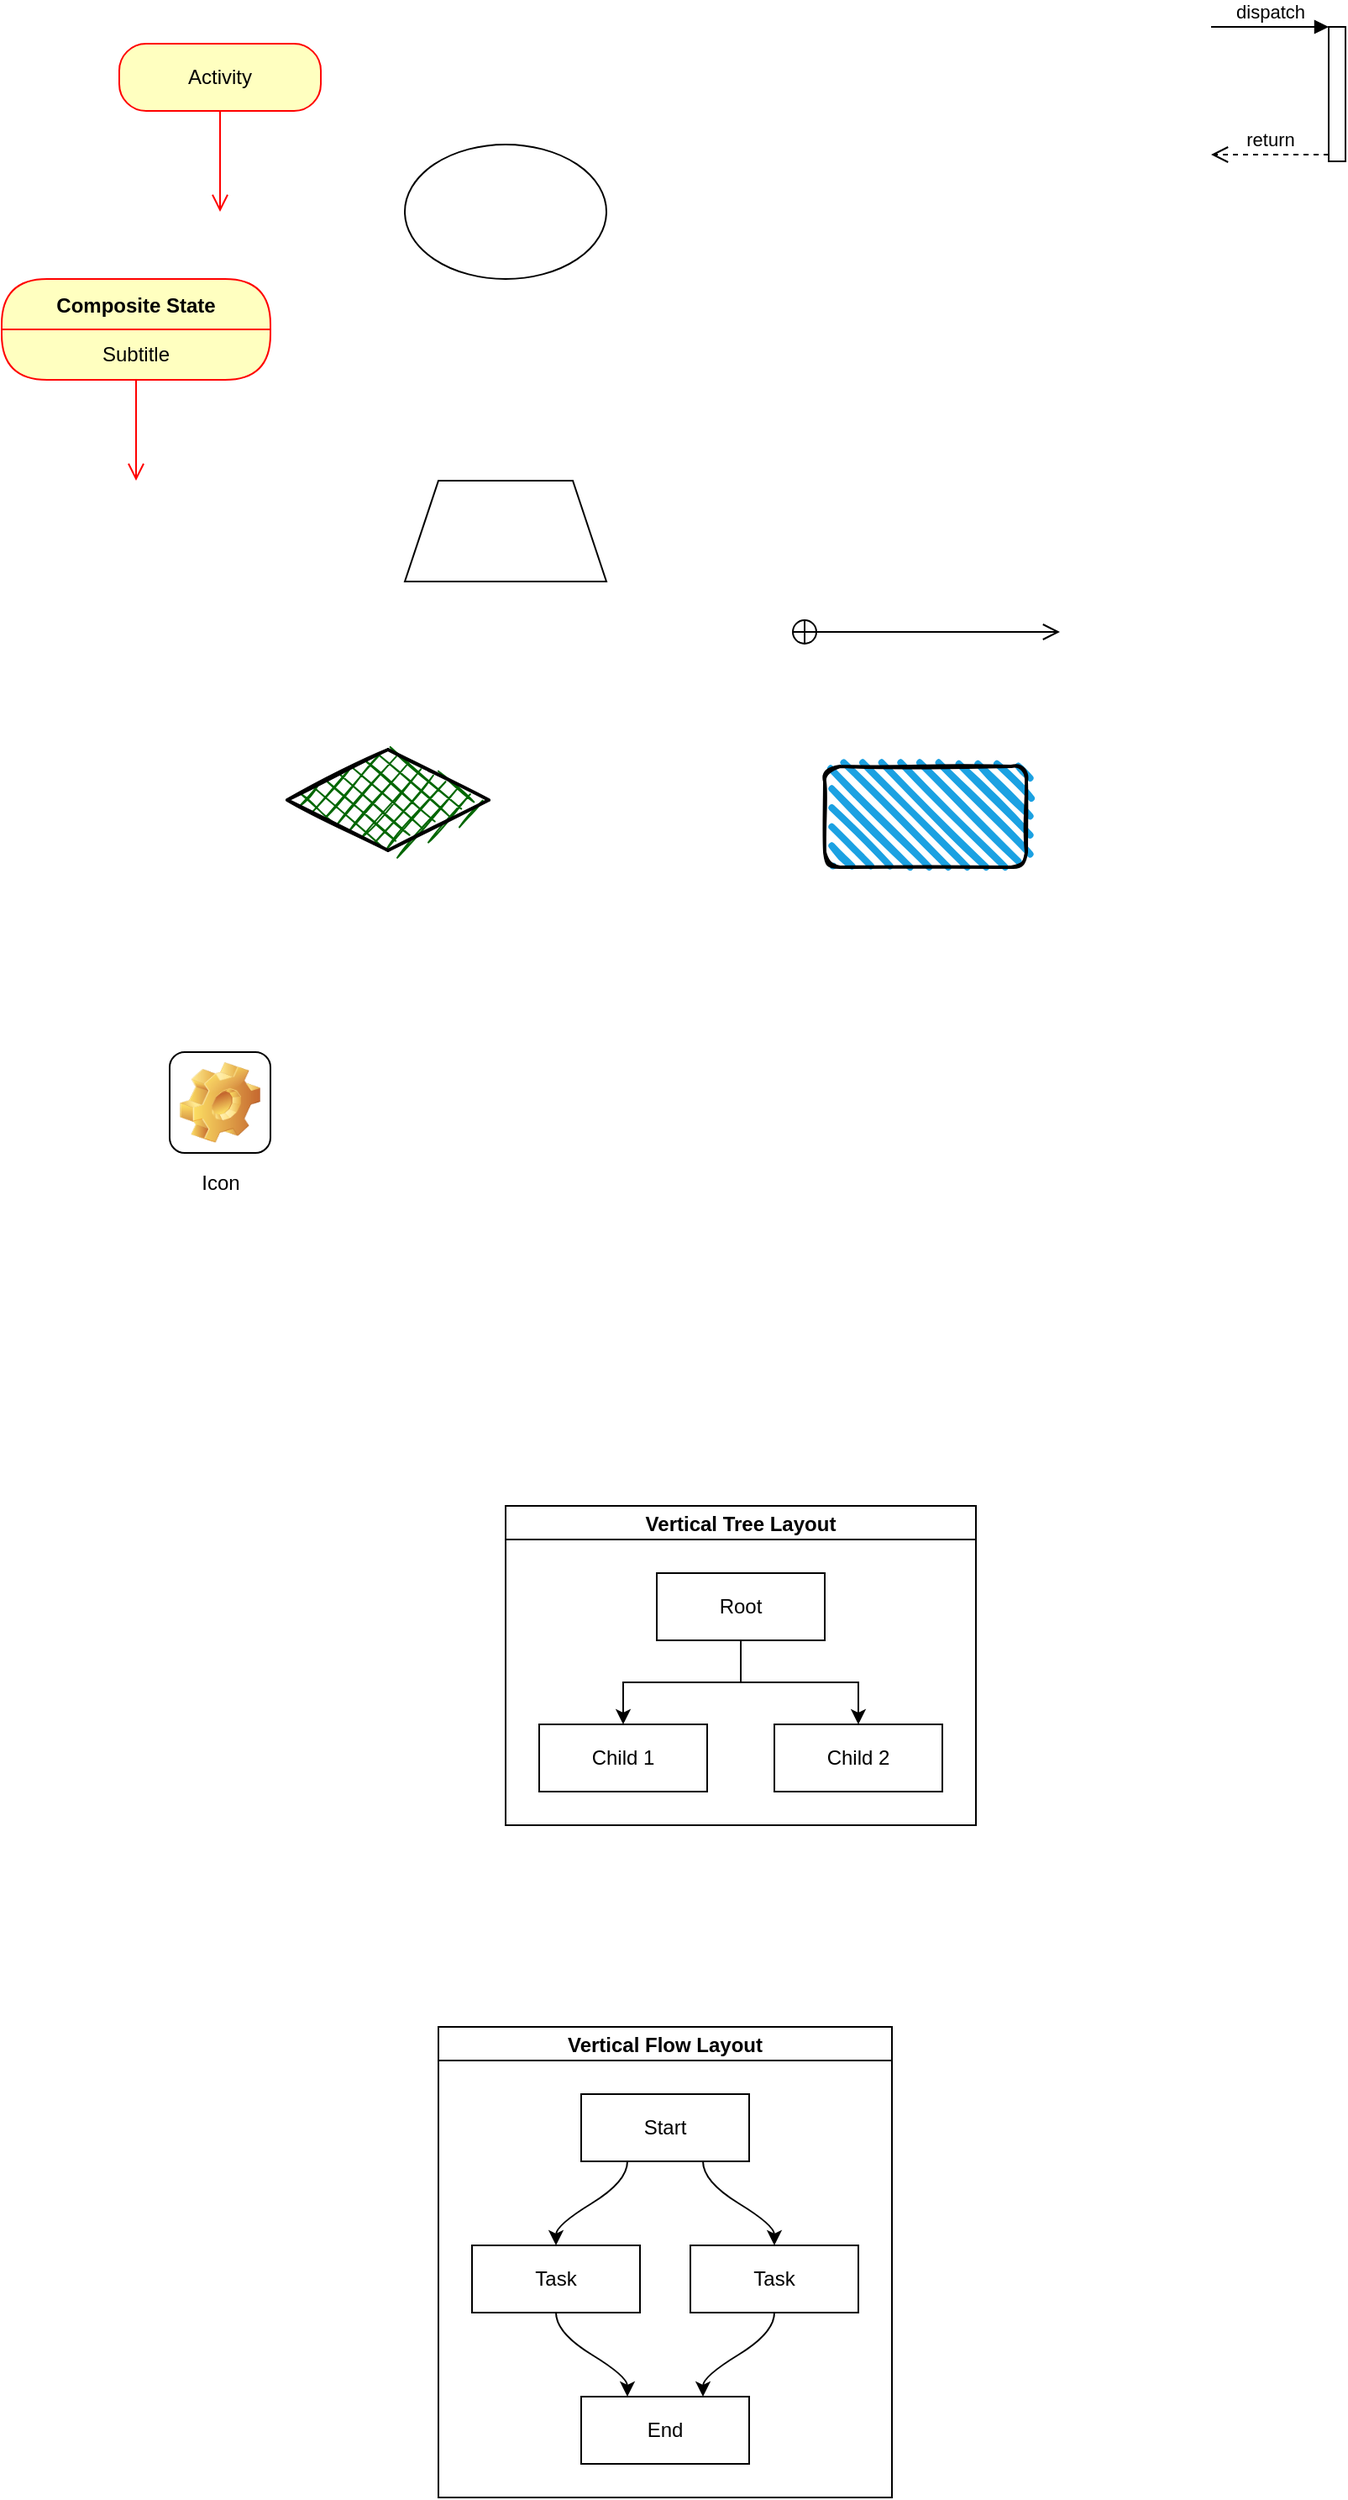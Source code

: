 <mxfile version="17.2.4" type="github">
  <diagram id="RxkzOCKmqFhfmN8--7Fy" name="第 1 页">
    <mxGraphModel dx="1422" dy="762" grid="1" gridSize="10" guides="1" tooltips="1" connect="1" arrows="1" fold="1" page="1" pageScale="1" pageWidth="1169" pageHeight="827" math="0" shadow="0">
      <root>
        <mxCell id="0" />
        <mxCell id="1" parent="0" />
        <mxCell id="emhF-nNl4Ct0fbb9IulC-1" value="" style="ellipse;whiteSpace=wrap;html=1;" vertex="1" parent="1">
          <mxGeometry x="370" y="220" width="120" height="80" as="geometry" />
        </mxCell>
        <mxCell id="emhF-nNl4Ct0fbb9IulC-2" value="" style="shape=trapezoid;perimeter=trapezoidPerimeter;whiteSpace=wrap;html=1;fixedSize=1;" vertex="1" parent="1">
          <mxGeometry x="370" y="420" width="120" height="60" as="geometry" />
        </mxCell>
        <mxCell id="emhF-nNl4Ct0fbb9IulC-3" value="" style="rhombus;whiteSpace=wrap;html=1;strokeWidth=2;fillWeight=-1;hachureGap=8;fillStyle=cross-hatch;fillColor=#006600;sketch=1;" vertex="1" parent="1">
          <mxGeometry x="300" y="580" width="120" height="60" as="geometry" />
        </mxCell>
        <mxCell id="emhF-nNl4Ct0fbb9IulC-4" value="" style="rounded=1;whiteSpace=wrap;html=1;strokeWidth=2;fillWeight=4;hachureGap=8;hachureAngle=45;fillColor=#1ba1e2;sketch=1;" vertex="1" parent="1">
          <mxGeometry x="620" y="590" width="120" height="60" as="geometry" />
        </mxCell>
        <mxCell id="emhF-nNl4Ct0fbb9IulC-5" value="Icon" style="icon;html=1;image=img/clipart/Gear_128x128.png" vertex="1" parent="1">
          <mxGeometry x="230" y="760" width="60" height="60" as="geometry" />
        </mxCell>
        <mxCell id="emhF-nNl4Ct0fbb9IulC-6" value="Vertical Tree Layout" style="swimlane;startSize=20;horizontal=1;childLayout=treeLayout;horizontalTree=0;resizable=0;containerType=tree;" vertex="1" parent="1">
          <mxGeometry x="430" y="1030" width="280" height="190" as="geometry" />
        </mxCell>
        <mxCell id="emhF-nNl4Ct0fbb9IulC-7" value="Root" style="whiteSpace=wrap;html=1;" vertex="1" parent="emhF-nNl4Ct0fbb9IulC-6">
          <mxGeometry x="90" y="40" width="100" height="40" as="geometry" />
        </mxCell>
        <mxCell id="emhF-nNl4Ct0fbb9IulC-8" value="Child 1" style="whiteSpace=wrap;html=1;" vertex="1" parent="emhF-nNl4Ct0fbb9IulC-6">
          <mxGeometry x="20" y="130" width="100" height="40" as="geometry" />
        </mxCell>
        <mxCell id="emhF-nNl4Ct0fbb9IulC-9" value="" style="edgeStyle=elbowEdgeStyle;elbow=vertical;html=1;rounded=0;" edge="1" parent="emhF-nNl4Ct0fbb9IulC-6" source="emhF-nNl4Ct0fbb9IulC-7" target="emhF-nNl4Ct0fbb9IulC-8">
          <mxGeometry relative="1" as="geometry" />
        </mxCell>
        <mxCell id="emhF-nNl4Ct0fbb9IulC-10" value="Child 2" style="whiteSpace=wrap;html=1;" vertex="1" parent="emhF-nNl4Ct0fbb9IulC-6">
          <mxGeometry x="160" y="130" width="100" height="40" as="geometry" />
        </mxCell>
        <mxCell id="emhF-nNl4Ct0fbb9IulC-11" value="" style="edgeStyle=elbowEdgeStyle;elbow=vertical;html=1;rounded=0;" edge="1" parent="emhF-nNl4Ct0fbb9IulC-6" source="emhF-nNl4Ct0fbb9IulC-7" target="emhF-nNl4Ct0fbb9IulC-10">
          <mxGeometry relative="1" as="geometry" />
        </mxCell>
        <mxCell id="emhF-nNl4Ct0fbb9IulC-12" value="Vertical Flow Layout" style="swimlane;startSize=20;horizontal=1;childLayout=flowLayout;flowOrientation=north;resizable=0;interRankCellSpacing=50;containerType=tree;" vertex="1" parent="1">
          <mxGeometry x="390" y="1340" width="270" height="280" as="geometry" />
        </mxCell>
        <mxCell id="emhF-nNl4Ct0fbb9IulC-13" value="Start" style="whiteSpace=wrap;html=1;" vertex="1" parent="emhF-nNl4Ct0fbb9IulC-12">
          <mxGeometry x="85" y="40" width="100" height="40" as="geometry" />
        </mxCell>
        <mxCell id="emhF-nNl4Ct0fbb9IulC-14" value="Task" style="whiteSpace=wrap;html=1;" vertex="1" parent="emhF-nNl4Ct0fbb9IulC-12">
          <mxGeometry x="20" y="130" width="100" height="40" as="geometry" />
        </mxCell>
        <mxCell id="emhF-nNl4Ct0fbb9IulC-15" value="" style="html=1;curved=1;rounded=0;noEdgeStyle=1;orthogonal=1;" edge="1" parent="emhF-nNl4Ct0fbb9IulC-12" source="emhF-nNl4Ct0fbb9IulC-13" target="emhF-nNl4Ct0fbb9IulC-14">
          <mxGeometry relative="1" as="geometry">
            <Array as="points">
              <mxPoint x="112.5" y="92" />
              <mxPoint x="70" y="118" />
            </Array>
          </mxGeometry>
        </mxCell>
        <mxCell id="emhF-nNl4Ct0fbb9IulC-16" value="Task" style="whiteSpace=wrap;html=1;" vertex="1" parent="emhF-nNl4Ct0fbb9IulC-12">
          <mxGeometry x="150" y="130" width="100" height="40" as="geometry" />
        </mxCell>
        <mxCell id="emhF-nNl4Ct0fbb9IulC-17" value="" style="html=1;curved=1;rounded=0;noEdgeStyle=1;orthogonal=1;" edge="1" parent="emhF-nNl4Ct0fbb9IulC-12" source="emhF-nNl4Ct0fbb9IulC-13" target="emhF-nNl4Ct0fbb9IulC-16">
          <mxGeometry relative="1" as="geometry">
            <Array as="points">
              <mxPoint x="157.5" y="92" />
              <mxPoint x="200" y="118" />
            </Array>
          </mxGeometry>
        </mxCell>
        <mxCell id="emhF-nNl4Ct0fbb9IulC-18" value="End" style="whiteSpace=wrap;html=1;" vertex="1" parent="emhF-nNl4Ct0fbb9IulC-12">
          <mxGeometry x="85" y="220" width="100" height="40" as="geometry" />
        </mxCell>
        <mxCell id="emhF-nNl4Ct0fbb9IulC-19" value="" style="html=1;curved=1;rounded=0;noEdgeStyle=1;orthogonal=1;" edge="1" parent="emhF-nNl4Ct0fbb9IulC-12" source="emhF-nNl4Ct0fbb9IulC-14" target="emhF-nNl4Ct0fbb9IulC-18">
          <mxGeometry relative="1" as="geometry">
            <Array as="points">
              <mxPoint x="70" y="182" />
              <mxPoint x="112.5" y="208" />
            </Array>
          </mxGeometry>
        </mxCell>
        <mxCell id="emhF-nNl4Ct0fbb9IulC-20" value="" style="html=1;curved=1;rounded=0;noEdgeStyle=1;orthogonal=1;" edge="1" parent="emhF-nNl4Ct0fbb9IulC-12" source="emhF-nNl4Ct0fbb9IulC-16" target="emhF-nNl4Ct0fbb9IulC-18">
          <mxGeometry relative="1" as="geometry">
            <Array as="points">
              <mxPoint x="200" y="182" />
              <mxPoint x="157.5" y="208" />
            </Array>
          </mxGeometry>
        </mxCell>
        <mxCell id="emhF-nNl4Ct0fbb9IulC-21" value="Activity" style="rounded=1;whiteSpace=wrap;html=1;arcSize=40;fontColor=#000000;fillColor=#ffffc0;strokeColor=#ff0000;" vertex="1" parent="1">
          <mxGeometry x="200" y="160" width="120" height="40" as="geometry" />
        </mxCell>
        <mxCell id="emhF-nNl4Ct0fbb9IulC-22" value="" style="edgeStyle=orthogonalEdgeStyle;html=1;verticalAlign=bottom;endArrow=open;endSize=8;strokeColor=#ff0000;rounded=0;" edge="1" source="emhF-nNl4Ct0fbb9IulC-21" parent="1">
          <mxGeometry relative="1" as="geometry">
            <mxPoint x="260" y="260" as="targetPoint" />
          </mxGeometry>
        </mxCell>
        <mxCell id="emhF-nNl4Ct0fbb9IulC-23" value="Composite State" style="swimlane;fontStyle=1;align=center;verticalAlign=middle;childLayout=stackLayout;horizontal=1;startSize=30;horizontalStack=0;resizeParent=0;resizeLast=1;container=0;fontColor=#000000;collapsible=0;rounded=1;arcSize=30;strokeColor=#ff0000;fillColor=#ffffc0;swimlaneFillColor=#ffffc0;dropTarget=0;" vertex="1" parent="1">
          <mxGeometry x="130" y="300" width="160" height="60" as="geometry" />
        </mxCell>
        <mxCell id="emhF-nNl4Ct0fbb9IulC-24" value="Subtitle" style="text;html=1;strokeColor=none;fillColor=none;align=center;verticalAlign=middle;spacingLeft=4;spacingRight=4;whiteSpace=wrap;overflow=hidden;rotatable=0;fontColor=#000000;" vertex="1" parent="emhF-nNl4Ct0fbb9IulC-23">
          <mxGeometry y="30" width="160" height="30" as="geometry" />
        </mxCell>
        <mxCell id="emhF-nNl4Ct0fbb9IulC-25" value="" style="edgeStyle=orthogonalEdgeStyle;html=1;verticalAlign=bottom;endArrow=open;endSize=8;strokeColor=#ff0000;rounded=0;" edge="1" source="emhF-nNl4Ct0fbb9IulC-23" parent="1">
          <mxGeometry relative="1" as="geometry">
            <mxPoint x="210" y="420" as="targetPoint" />
          </mxGeometry>
        </mxCell>
        <mxCell id="emhF-nNl4Ct0fbb9IulC-26" value="" style="html=1;points=[];perimeter=orthogonalPerimeter;" vertex="1" parent="1">
          <mxGeometry x="920" y="150" width="10" height="80" as="geometry" />
        </mxCell>
        <mxCell id="emhF-nNl4Ct0fbb9IulC-27" value="dispatch" style="html=1;verticalAlign=bottom;endArrow=block;entryX=0;entryY=0;rounded=0;" edge="1" target="emhF-nNl4Ct0fbb9IulC-26" parent="1">
          <mxGeometry relative="1" as="geometry">
            <mxPoint x="850" y="150" as="sourcePoint" />
          </mxGeometry>
        </mxCell>
        <mxCell id="emhF-nNl4Ct0fbb9IulC-28" value="return" style="html=1;verticalAlign=bottom;endArrow=open;dashed=1;endSize=8;exitX=0;exitY=0.95;rounded=0;" edge="1" source="emhF-nNl4Ct0fbb9IulC-26" parent="1">
          <mxGeometry relative="1" as="geometry">
            <mxPoint x="850" y="226" as="targetPoint" />
          </mxGeometry>
        </mxCell>
        <mxCell id="emhF-nNl4Ct0fbb9IulC-29" value="" style="endArrow=open;startArrow=circlePlus;endFill=0;startFill=0;endSize=8;html=1;rounded=0;" edge="1" parent="1">
          <mxGeometry width="160" relative="1" as="geometry">
            <mxPoint x="600" y="510" as="sourcePoint" />
            <mxPoint x="760" y="510" as="targetPoint" />
          </mxGeometry>
        </mxCell>
      </root>
    </mxGraphModel>
  </diagram>
</mxfile>
